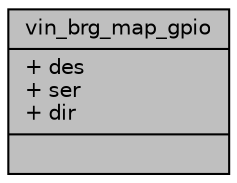 digraph "vin_brg_map_gpio"
{
 // INTERACTIVE_SVG=YES
 // LATEX_PDF_SIZE
  bgcolor="transparent";
  edge [fontname="Helvetica",fontsize="10",labelfontname="Helvetica",labelfontsize="10"];
  node [fontname="Helvetica",fontsize="10",shape=record];
  Node1 [label="{vin_brg_map_gpio\n|+ des\l+ ser\l+ dir\l|}",height=0.2,width=0.4,color="black", fillcolor="grey75", style="filled", fontcolor="black",tooltip=" "];
}
